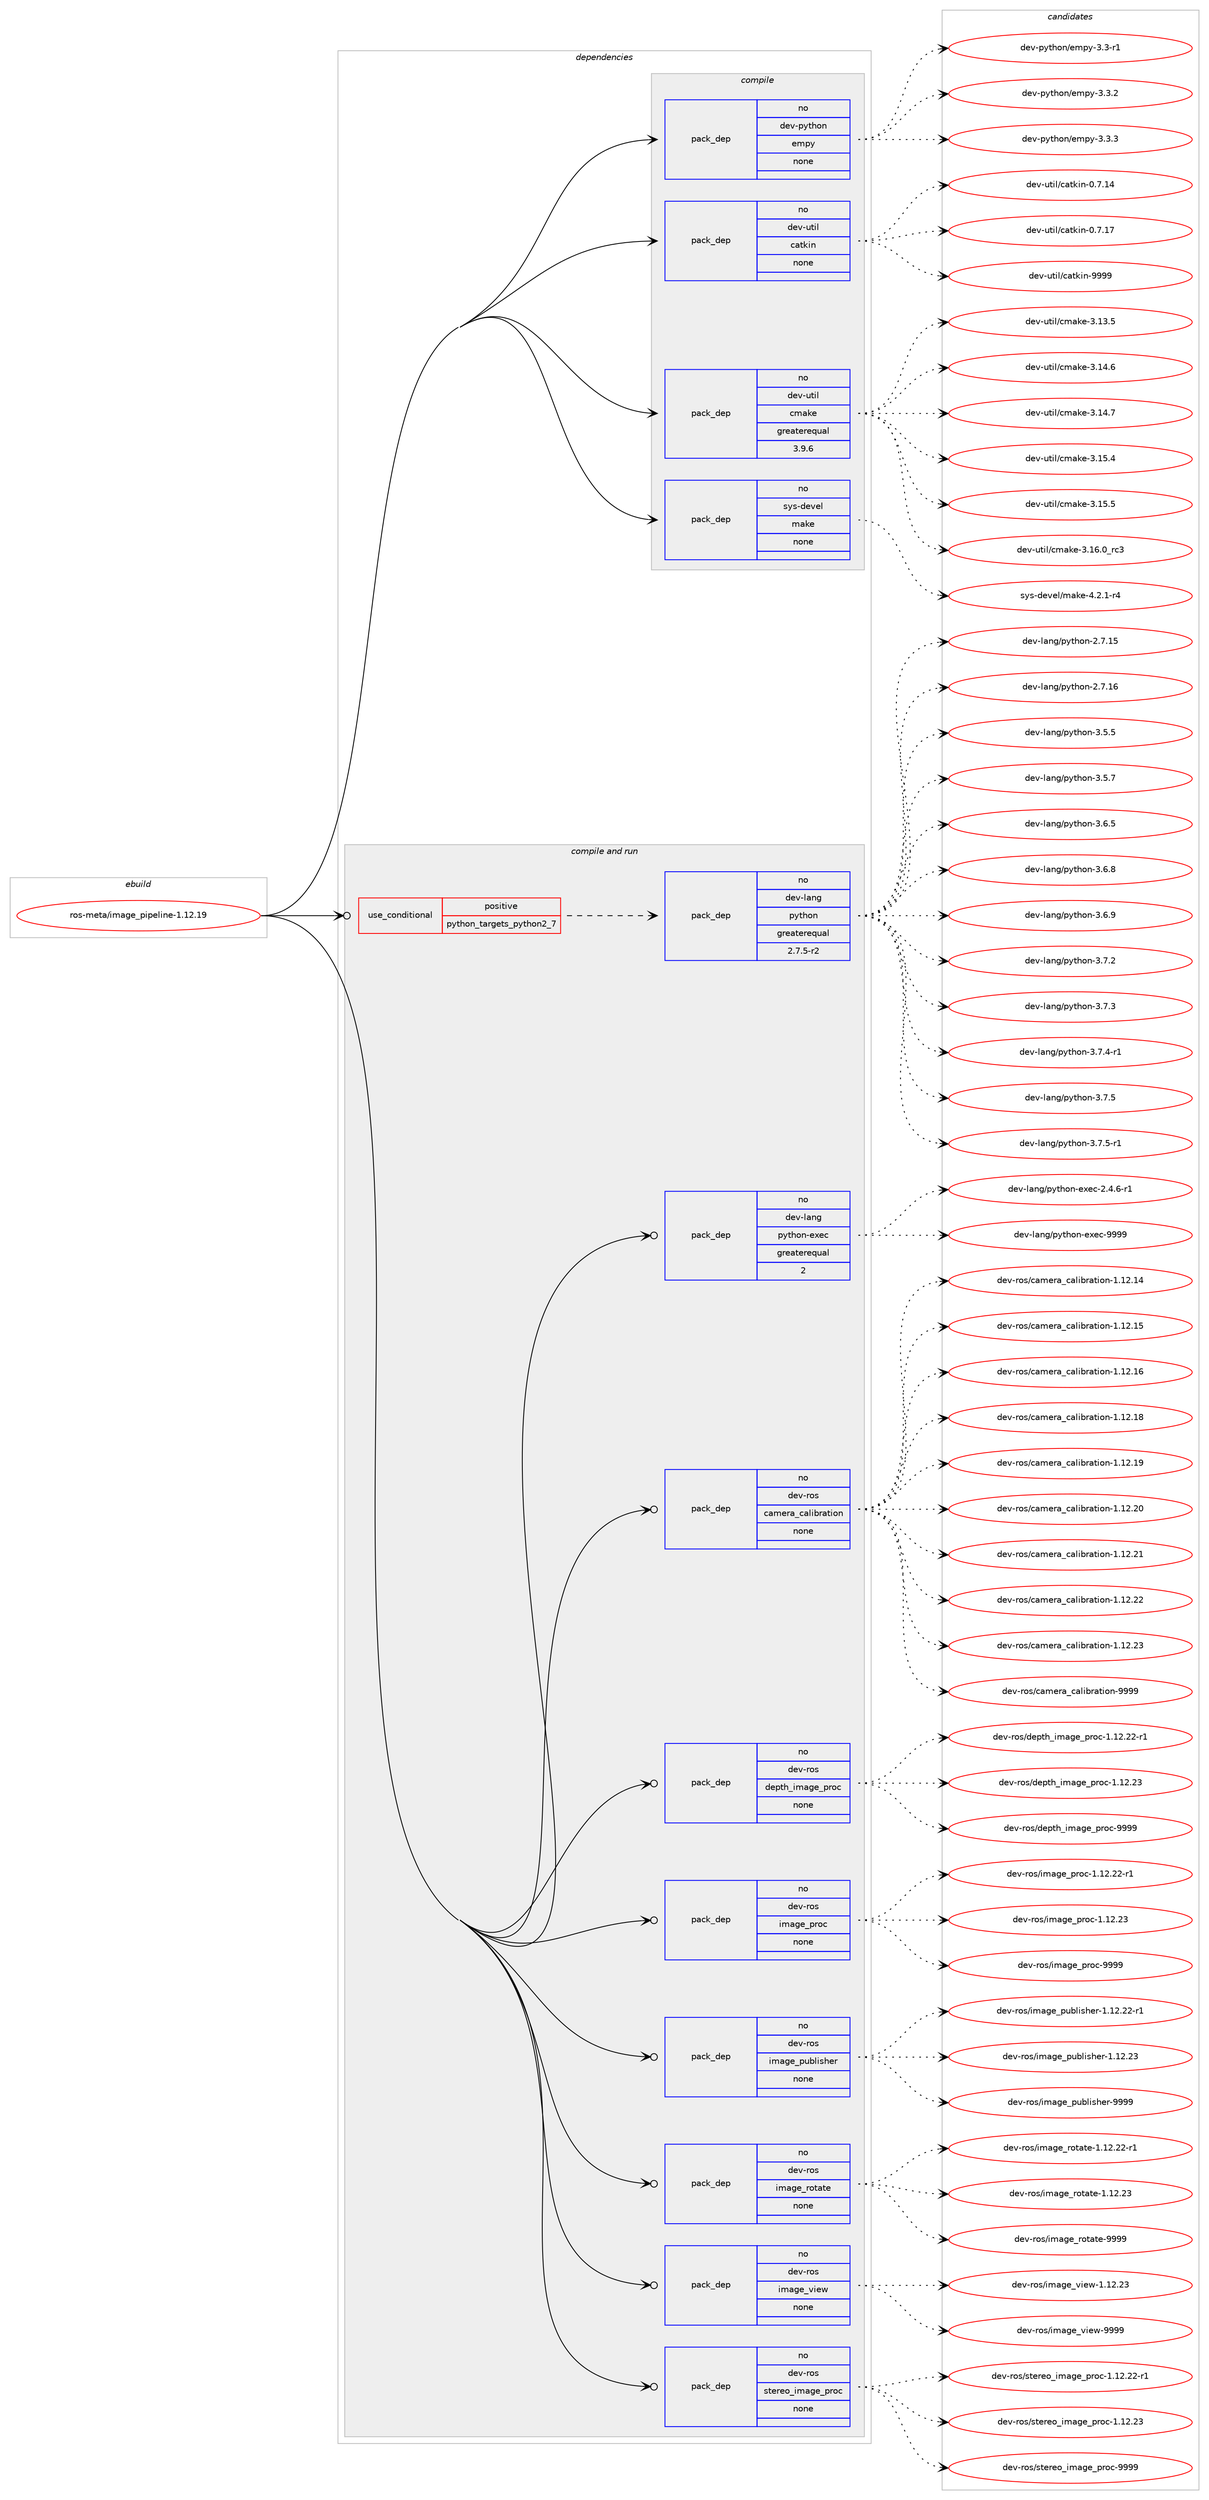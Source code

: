 digraph prolog {

# *************
# Graph options
# *************

newrank=true;
concentrate=true;
compound=true;
graph [rankdir=LR,fontname=Helvetica,fontsize=10,ranksep=1.5];#, ranksep=2.5, nodesep=0.2];
edge  [arrowhead=vee];
node  [fontname=Helvetica,fontsize=10];

# **********
# The ebuild
# **********

subgraph cluster_leftcol {
color=gray;
rank=same;
label=<<i>ebuild</i>>;
id [label="ros-meta/image_pipeline-1.12.19", color=red, width=4, href="../ros-meta/image_pipeline-1.12.19.svg"];
}

# ****************
# The dependencies
# ****************

subgraph cluster_midcol {
color=gray;
label=<<i>dependencies</i>>;
subgraph cluster_compile {
fillcolor="#eeeeee";
style=filled;
label=<<i>compile</i>>;
subgraph pack625614 {
dependency846926 [label=<<TABLE BORDER="0" CELLBORDER="1" CELLSPACING="0" CELLPADDING="4" WIDTH="220"><TR><TD ROWSPAN="6" CELLPADDING="30">pack_dep</TD></TR><TR><TD WIDTH="110">no</TD></TR><TR><TD>dev-python</TD></TR><TR><TD>empy</TD></TR><TR><TD>none</TD></TR><TR><TD></TD></TR></TABLE>>, shape=none, color=blue];
}
id:e -> dependency846926:w [weight=20,style="solid",arrowhead="vee"];
subgraph pack625615 {
dependency846927 [label=<<TABLE BORDER="0" CELLBORDER="1" CELLSPACING="0" CELLPADDING="4" WIDTH="220"><TR><TD ROWSPAN="6" CELLPADDING="30">pack_dep</TD></TR><TR><TD WIDTH="110">no</TD></TR><TR><TD>dev-util</TD></TR><TR><TD>catkin</TD></TR><TR><TD>none</TD></TR><TR><TD></TD></TR></TABLE>>, shape=none, color=blue];
}
id:e -> dependency846927:w [weight=20,style="solid",arrowhead="vee"];
subgraph pack625616 {
dependency846928 [label=<<TABLE BORDER="0" CELLBORDER="1" CELLSPACING="0" CELLPADDING="4" WIDTH="220"><TR><TD ROWSPAN="6" CELLPADDING="30">pack_dep</TD></TR><TR><TD WIDTH="110">no</TD></TR><TR><TD>dev-util</TD></TR><TR><TD>cmake</TD></TR><TR><TD>greaterequal</TD></TR><TR><TD>3.9.6</TD></TR></TABLE>>, shape=none, color=blue];
}
id:e -> dependency846928:w [weight=20,style="solid",arrowhead="vee"];
subgraph pack625617 {
dependency846929 [label=<<TABLE BORDER="0" CELLBORDER="1" CELLSPACING="0" CELLPADDING="4" WIDTH="220"><TR><TD ROWSPAN="6" CELLPADDING="30">pack_dep</TD></TR><TR><TD WIDTH="110">no</TD></TR><TR><TD>sys-devel</TD></TR><TR><TD>make</TD></TR><TR><TD>none</TD></TR><TR><TD></TD></TR></TABLE>>, shape=none, color=blue];
}
id:e -> dependency846929:w [weight=20,style="solid",arrowhead="vee"];
}
subgraph cluster_compileandrun {
fillcolor="#eeeeee";
style=filled;
label=<<i>compile and run</i>>;
subgraph cond206378 {
dependency846930 [label=<<TABLE BORDER="0" CELLBORDER="1" CELLSPACING="0" CELLPADDING="4"><TR><TD ROWSPAN="3" CELLPADDING="10">use_conditional</TD></TR><TR><TD>positive</TD></TR><TR><TD>python_targets_python2_7</TD></TR></TABLE>>, shape=none, color=red];
subgraph pack625618 {
dependency846931 [label=<<TABLE BORDER="0" CELLBORDER="1" CELLSPACING="0" CELLPADDING="4" WIDTH="220"><TR><TD ROWSPAN="6" CELLPADDING="30">pack_dep</TD></TR><TR><TD WIDTH="110">no</TD></TR><TR><TD>dev-lang</TD></TR><TR><TD>python</TD></TR><TR><TD>greaterequal</TD></TR><TR><TD>2.7.5-r2</TD></TR></TABLE>>, shape=none, color=blue];
}
dependency846930:e -> dependency846931:w [weight=20,style="dashed",arrowhead="vee"];
}
id:e -> dependency846930:w [weight=20,style="solid",arrowhead="odotvee"];
subgraph pack625619 {
dependency846932 [label=<<TABLE BORDER="0" CELLBORDER="1" CELLSPACING="0" CELLPADDING="4" WIDTH="220"><TR><TD ROWSPAN="6" CELLPADDING="30">pack_dep</TD></TR><TR><TD WIDTH="110">no</TD></TR><TR><TD>dev-lang</TD></TR><TR><TD>python-exec</TD></TR><TR><TD>greaterequal</TD></TR><TR><TD>2</TD></TR></TABLE>>, shape=none, color=blue];
}
id:e -> dependency846932:w [weight=20,style="solid",arrowhead="odotvee"];
subgraph pack625620 {
dependency846933 [label=<<TABLE BORDER="0" CELLBORDER="1" CELLSPACING="0" CELLPADDING="4" WIDTH="220"><TR><TD ROWSPAN="6" CELLPADDING="30">pack_dep</TD></TR><TR><TD WIDTH="110">no</TD></TR><TR><TD>dev-ros</TD></TR><TR><TD>camera_calibration</TD></TR><TR><TD>none</TD></TR><TR><TD></TD></TR></TABLE>>, shape=none, color=blue];
}
id:e -> dependency846933:w [weight=20,style="solid",arrowhead="odotvee"];
subgraph pack625621 {
dependency846934 [label=<<TABLE BORDER="0" CELLBORDER="1" CELLSPACING="0" CELLPADDING="4" WIDTH="220"><TR><TD ROWSPAN="6" CELLPADDING="30">pack_dep</TD></TR><TR><TD WIDTH="110">no</TD></TR><TR><TD>dev-ros</TD></TR><TR><TD>depth_image_proc</TD></TR><TR><TD>none</TD></TR><TR><TD></TD></TR></TABLE>>, shape=none, color=blue];
}
id:e -> dependency846934:w [weight=20,style="solid",arrowhead="odotvee"];
subgraph pack625622 {
dependency846935 [label=<<TABLE BORDER="0" CELLBORDER="1" CELLSPACING="0" CELLPADDING="4" WIDTH="220"><TR><TD ROWSPAN="6" CELLPADDING="30">pack_dep</TD></TR><TR><TD WIDTH="110">no</TD></TR><TR><TD>dev-ros</TD></TR><TR><TD>image_proc</TD></TR><TR><TD>none</TD></TR><TR><TD></TD></TR></TABLE>>, shape=none, color=blue];
}
id:e -> dependency846935:w [weight=20,style="solid",arrowhead="odotvee"];
subgraph pack625623 {
dependency846936 [label=<<TABLE BORDER="0" CELLBORDER="1" CELLSPACING="0" CELLPADDING="4" WIDTH="220"><TR><TD ROWSPAN="6" CELLPADDING="30">pack_dep</TD></TR><TR><TD WIDTH="110">no</TD></TR><TR><TD>dev-ros</TD></TR><TR><TD>image_publisher</TD></TR><TR><TD>none</TD></TR><TR><TD></TD></TR></TABLE>>, shape=none, color=blue];
}
id:e -> dependency846936:w [weight=20,style="solid",arrowhead="odotvee"];
subgraph pack625624 {
dependency846937 [label=<<TABLE BORDER="0" CELLBORDER="1" CELLSPACING="0" CELLPADDING="4" WIDTH="220"><TR><TD ROWSPAN="6" CELLPADDING="30">pack_dep</TD></TR><TR><TD WIDTH="110">no</TD></TR><TR><TD>dev-ros</TD></TR><TR><TD>image_rotate</TD></TR><TR><TD>none</TD></TR><TR><TD></TD></TR></TABLE>>, shape=none, color=blue];
}
id:e -> dependency846937:w [weight=20,style="solid",arrowhead="odotvee"];
subgraph pack625625 {
dependency846938 [label=<<TABLE BORDER="0" CELLBORDER="1" CELLSPACING="0" CELLPADDING="4" WIDTH="220"><TR><TD ROWSPAN="6" CELLPADDING="30">pack_dep</TD></TR><TR><TD WIDTH="110">no</TD></TR><TR><TD>dev-ros</TD></TR><TR><TD>image_view</TD></TR><TR><TD>none</TD></TR><TR><TD></TD></TR></TABLE>>, shape=none, color=blue];
}
id:e -> dependency846938:w [weight=20,style="solid",arrowhead="odotvee"];
subgraph pack625626 {
dependency846939 [label=<<TABLE BORDER="0" CELLBORDER="1" CELLSPACING="0" CELLPADDING="4" WIDTH="220"><TR><TD ROWSPAN="6" CELLPADDING="30">pack_dep</TD></TR><TR><TD WIDTH="110">no</TD></TR><TR><TD>dev-ros</TD></TR><TR><TD>stereo_image_proc</TD></TR><TR><TD>none</TD></TR><TR><TD></TD></TR></TABLE>>, shape=none, color=blue];
}
id:e -> dependency846939:w [weight=20,style="solid",arrowhead="odotvee"];
}
subgraph cluster_run {
fillcolor="#eeeeee";
style=filled;
label=<<i>run</i>>;
}
}

# **************
# The candidates
# **************

subgraph cluster_choices {
rank=same;
color=gray;
label=<<i>candidates</i>>;

subgraph choice625614 {
color=black;
nodesep=1;
choice1001011184511212111610411111047101109112121455146514511449 [label="dev-python/empy-3.3-r1", color=red, width=4,href="../dev-python/empy-3.3-r1.svg"];
choice1001011184511212111610411111047101109112121455146514650 [label="dev-python/empy-3.3.2", color=red, width=4,href="../dev-python/empy-3.3.2.svg"];
choice1001011184511212111610411111047101109112121455146514651 [label="dev-python/empy-3.3.3", color=red, width=4,href="../dev-python/empy-3.3.3.svg"];
dependency846926:e -> choice1001011184511212111610411111047101109112121455146514511449:w [style=dotted,weight="100"];
dependency846926:e -> choice1001011184511212111610411111047101109112121455146514650:w [style=dotted,weight="100"];
dependency846926:e -> choice1001011184511212111610411111047101109112121455146514651:w [style=dotted,weight="100"];
}
subgraph choice625615 {
color=black;
nodesep=1;
choice1001011184511711610510847999711610710511045484655464952 [label="dev-util/catkin-0.7.14", color=red, width=4,href="../dev-util/catkin-0.7.14.svg"];
choice1001011184511711610510847999711610710511045484655464955 [label="dev-util/catkin-0.7.17", color=red, width=4,href="../dev-util/catkin-0.7.17.svg"];
choice100101118451171161051084799971161071051104557575757 [label="dev-util/catkin-9999", color=red, width=4,href="../dev-util/catkin-9999.svg"];
dependency846927:e -> choice1001011184511711610510847999711610710511045484655464952:w [style=dotted,weight="100"];
dependency846927:e -> choice1001011184511711610510847999711610710511045484655464955:w [style=dotted,weight="100"];
dependency846927:e -> choice100101118451171161051084799971161071051104557575757:w [style=dotted,weight="100"];
}
subgraph choice625616 {
color=black;
nodesep=1;
choice1001011184511711610510847991099710710145514649514653 [label="dev-util/cmake-3.13.5", color=red, width=4,href="../dev-util/cmake-3.13.5.svg"];
choice1001011184511711610510847991099710710145514649524654 [label="dev-util/cmake-3.14.6", color=red, width=4,href="../dev-util/cmake-3.14.6.svg"];
choice1001011184511711610510847991099710710145514649524655 [label="dev-util/cmake-3.14.7", color=red, width=4,href="../dev-util/cmake-3.14.7.svg"];
choice1001011184511711610510847991099710710145514649534652 [label="dev-util/cmake-3.15.4", color=red, width=4,href="../dev-util/cmake-3.15.4.svg"];
choice1001011184511711610510847991099710710145514649534653 [label="dev-util/cmake-3.15.5", color=red, width=4,href="../dev-util/cmake-3.15.5.svg"];
choice1001011184511711610510847991099710710145514649544648951149951 [label="dev-util/cmake-3.16.0_rc3", color=red, width=4,href="../dev-util/cmake-3.16.0_rc3.svg"];
dependency846928:e -> choice1001011184511711610510847991099710710145514649514653:w [style=dotted,weight="100"];
dependency846928:e -> choice1001011184511711610510847991099710710145514649524654:w [style=dotted,weight="100"];
dependency846928:e -> choice1001011184511711610510847991099710710145514649524655:w [style=dotted,weight="100"];
dependency846928:e -> choice1001011184511711610510847991099710710145514649534652:w [style=dotted,weight="100"];
dependency846928:e -> choice1001011184511711610510847991099710710145514649534653:w [style=dotted,weight="100"];
dependency846928:e -> choice1001011184511711610510847991099710710145514649544648951149951:w [style=dotted,weight="100"];
}
subgraph choice625617 {
color=black;
nodesep=1;
choice1151211154510010111810110847109971071014552465046494511452 [label="sys-devel/make-4.2.1-r4", color=red, width=4,href="../sys-devel/make-4.2.1-r4.svg"];
dependency846929:e -> choice1151211154510010111810110847109971071014552465046494511452:w [style=dotted,weight="100"];
}
subgraph choice625618 {
color=black;
nodesep=1;
choice10010111845108971101034711212111610411111045504655464953 [label="dev-lang/python-2.7.15", color=red, width=4,href="../dev-lang/python-2.7.15.svg"];
choice10010111845108971101034711212111610411111045504655464954 [label="dev-lang/python-2.7.16", color=red, width=4,href="../dev-lang/python-2.7.16.svg"];
choice100101118451089711010347112121116104111110455146534653 [label="dev-lang/python-3.5.5", color=red, width=4,href="../dev-lang/python-3.5.5.svg"];
choice100101118451089711010347112121116104111110455146534655 [label="dev-lang/python-3.5.7", color=red, width=4,href="../dev-lang/python-3.5.7.svg"];
choice100101118451089711010347112121116104111110455146544653 [label="dev-lang/python-3.6.5", color=red, width=4,href="../dev-lang/python-3.6.5.svg"];
choice100101118451089711010347112121116104111110455146544656 [label="dev-lang/python-3.6.8", color=red, width=4,href="../dev-lang/python-3.6.8.svg"];
choice100101118451089711010347112121116104111110455146544657 [label="dev-lang/python-3.6.9", color=red, width=4,href="../dev-lang/python-3.6.9.svg"];
choice100101118451089711010347112121116104111110455146554650 [label="dev-lang/python-3.7.2", color=red, width=4,href="../dev-lang/python-3.7.2.svg"];
choice100101118451089711010347112121116104111110455146554651 [label="dev-lang/python-3.7.3", color=red, width=4,href="../dev-lang/python-3.7.3.svg"];
choice1001011184510897110103471121211161041111104551465546524511449 [label="dev-lang/python-3.7.4-r1", color=red, width=4,href="../dev-lang/python-3.7.4-r1.svg"];
choice100101118451089711010347112121116104111110455146554653 [label="dev-lang/python-3.7.5", color=red, width=4,href="../dev-lang/python-3.7.5.svg"];
choice1001011184510897110103471121211161041111104551465546534511449 [label="dev-lang/python-3.7.5-r1", color=red, width=4,href="../dev-lang/python-3.7.5-r1.svg"];
dependency846931:e -> choice10010111845108971101034711212111610411111045504655464953:w [style=dotted,weight="100"];
dependency846931:e -> choice10010111845108971101034711212111610411111045504655464954:w [style=dotted,weight="100"];
dependency846931:e -> choice100101118451089711010347112121116104111110455146534653:w [style=dotted,weight="100"];
dependency846931:e -> choice100101118451089711010347112121116104111110455146534655:w [style=dotted,weight="100"];
dependency846931:e -> choice100101118451089711010347112121116104111110455146544653:w [style=dotted,weight="100"];
dependency846931:e -> choice100101118451089711010347112121116104111110455146544656:w [style=dotted,weight="100"];
dependency846931:e -> choice100101118451089711010347112121116104111110455146544657:w [style=dotted,weight="100"];
dependency846931:e -> choice100101118451089711010347112121116104111110455146554650:w [style=dotted,weight="100"];
dependency846931:e -> choice100101118451089711010347112121116104111110455146554651:w [style=dotted,weight="100"];
dependency846931:e -> choice1001011184510897110103471121211161041111104551465546524511449:w [style=dotted,weight="100"];
dependency846931:e -> choice100101118451089711010347112121116104111110455146554653:w [style=dotted,weight="100"];
dependency846931:e -> choice1001011184510897110103471121211161041111104551465546534511449:w [style=dotted,weight="100"];
}
subgraph choice625619 {
color=black;
nodesep=1;
choice10010111845108971101034711212111610411111045101120101994550465246544511449 [label="dev-lang/python-exec-2.4.6-r1", color=red, width=4,href="../dev-lang/python-exec-2.4.6-r1.svg"];
choice10010111845108971101034711212111610411111045101120101994557575757 [label="dev-lang/python-exec-9999", color=red, width=4,href="../dev-lang/python-exec-9999.svg"];
dependency846932:e -> choice10010111845108971101034711212111610411111045101120101994550465246544511449:w [style=dotted,weight="100"];
dependency846932:e -> choice10010111845108971101034711212111610411111045101120101994557575757:w [style=dotted,weight="100"];
}
subgraph choice625620 {
color=black;
nodesep=1;
choice100101118451141111154799971091011149795999710810598114971161051111104549464950464952 [label="dev-ros/camera_calibration-1.12.14", color=red, width=4,href="../dev-ros/camera_calibration-1.12.14.svg"];
choice100101118451141111154799971091011149795999710810598114971161051111104549464950464953 [label="dev-ros/camera_calibration-1.12.15", color=red, width=4,href="../dev-ros/camera_calibration-1.12.15.svg"];
choice100101118451141111154799971091011149795999710810598114971161051111104549464950464954 [label="dev-ros/camera_calibration-1.12.16", color=red, width=4,href="../dev-ros/camera_calibration-1.12.16.svg"];
choice100101118451141111154799971091011149795999710810598114971161051111104549464950464956 [label="dev-ros/camera_calibration-1.12.18", color=red, width=4,href="../dev-ros/camera_calibration-1.12.18.svg"];
choice100101118451141111154799971091011149795999710810598114971161051111104549464950464957 [label="dev-ros/camera_calibration-1.12.19", color=red, width=4,href="../dev-ros/camera_calibration-1.12.19.svg"];
choice100101118451141111154799971091011149795999710810598114971161051111104549464950465048 [label="dev-ros/camera_calibration-1.12.20", color=red, width=4,href="../dev-ros/camera_calibration-1.12.20.svg"];
choice100101118451141111154799971091011149795999710810598114971161051111104549464950465049 [label="dev-ros/camera_calibration-1.12.21", color=red, width=4,href="../dev-ros/camera_calibration-1.12.21.svg"];
choice100101118451141111154799971091011149795999710810598114971161051111104549464950465050 [label="dev-ros/camera_calibration-1.12.22", color=red, width=4,href="../dev-ros/camera_calibration-1.12.22.svg"];
choice100101118451141111154799971091011149795999710810598114971161051111104549464950465051 [label="dev-ros/camera_calibration-1.12.23", color=red, width=4,href="../dev-ros/camera_calibration-1.12.23.svg"];
choice100101118451141111154799971091011149795999710810598114971161051111104557575757 [label="dev-ros/camera_calibration-9999", color=red, width=4,href="../dev-ros/camera_calibration-9999.svg"];
dependency846933:e -> choice100101118451141111154799971091011149795999710810598114971161051111104549464950464952:w [style=dotted,weight="100"];
dependency846933:e -> choice100101118451141111154799971091011149795999710810598114971161051111104549464950464953:w [style=dotted,weight="100"];
dependency846933:e -> choice100101118451141111154799971091011149795999710810598114971161051111104549464950464954:w [style=dotted,weight="100"];
dependency846933:e -> choice100101118451141111154799971091011149795999710810598114971161051111104549464950464956:w [style=dotted,weight="100"];
dependency846933:e -> choice100101118451141111154799971091011149795999710810598114971161051111104549464950464957:w [style=dotted,weight="100"];
dependency846933:e -> choice100101118451141111154799971091011149795999710810598114971161051111104549464950465048:w [style=dotted,weight="100"];
dependency846933:e -> choice100101118451141111154799971091011149795999710810598114971161051111104549464950465049:w [style=dotted,weight="100"];
dependency846933:e -> choice100101118451141111154799971091011149795999710810598114971161051111104549464950465050:w [style=dotted,weight="100"];
dependency846933:e -> choice100101118451141111154799971091011149795999710810598114971161051111104549464950465051:w [style=dotted,weight="100"];
dependency846933:e -> choice100101118451141111154799971091011149795999710810598114971161051111104557575757:w [style=dotted,weight="100"];
}
subgraph choice625621 {
color=black;
nodesep=1;
choice10010111845114111115471001011121161049510510997103101951121141119945494649504650504511449 [label="dev-ros/depth_image_proc-1.12.22-r1", color=red, width=4,href="../dev-ros/depth_image_proc-1.12.22-r1.svg"];
choice1001011184511411111547100101112116104951051099710310195112114111994549464950465051 [label="dev-ros/depth_image_proc-1.12.23", color=red, width=4,href="../dev-ros/depth_image_proc-1.12.23.svg"];
choice1001011184511411111547100101112116104951051099710310195112114111994557575757 [label="dev-ros/depth_image_proc-9999", color=red, width=4,href="../dev-ros/depth_image_proc-9999.svg"];
dependency846934:e -> choice10010111845114111115471001011121161049510510997103101951121141119945494649504650504511449:w [style=dotted,weight="100"];
dependency846934:e -> choice1001011184511411111547100101112116104951051099710310195112114111994549464950465051:w [style=dotted,weight="100"];
dependency846934:e -> choice1001011184511411111547100101112116104951051099710310195112114111994557575757:w [style=dotted,weight="100"];
}
subgraph choice625622 {
color=black;
nodesep=1;
choice100101118451141111154710510997103101951121141119945494649504650504511449 [label="dev-ros/image_proc-1.12.22-r1", color=red, width=4,href="../dev-ros/image_proc-1.12.22-r1.svg"];
choice10010111845114111115471051099710310195112114111994549464950465051 [label="dev-ros/image_proc-1.12.23", color=red, width=4,href="../dev-ros/image_proc-1.12.23.svg"];
choice10010111845114111115471051099710310195112114111994557575757 [label="dev-ros/image_proc-9999", color=red, width=4,href="../dev-ros/image_proc-9999.svg"];
dependency846935:e -> choice100101118451141111154710510997103101951121141119945494649504650504511449:w [style=dotted,weight="100"];
dependency846935:e -> choice10010111845114111115471051099710310195112114111994549464950465051:w [style=dotted,weight="100"];
dependency846935:e -> choice10010111845114111115471051099710310195112114111994557575757:w [style=dotted,weight="100"];
}
subgraph choice625623 {
color=black;
nodesep=1;
choice100101118451141111154710510997103101951121179810810511510410111445494649504650504511449 [label="dev-ros/image_publisher-1.12.22-r1", color=red, width=4,href="../dev-ros/image_publisher-1.12.22-r1.svg"];
choice10010111845114111115471051099710310195112117981081051151041011144549464950465051 [label="dev-ros/image_publisher-1.12.23", color=red, width=4,href="../dev-ros/image_publisher-1.12.23.svg"];
choice10010111845114111115471051099710310195112117981081051151041011144557575757 [label="dev-ros/image_publisher-9999", color=red, width=4,href="../dev-ros/image_publisher-9999.svg"];
dependency846936:e -> choice100101118451141111154710510997103101951121179810810511510410111445494649504650504511449:w [style=dotted,weight="100"];
dependency846936:e -> choice10010111845114111115471051099710310195112117981081051151041011144549464950465051:w [style=dotted,weight="100"];
dependency846936:e -> choice10010111845114111115471051099710310195112117981081051151041011144557575757:w [style=dotted,weight="100"];
}
subgraph choice625624 {
color=black;
nodesep=1;
choice100101118451141111154710510997103101951141111169711610145494649504650504511449 [label="dev-ros/image_rotate-1.12.22-r1", color=red, width=4,href="../dev-ros/image_rotate-1.12.22-r1.svg"];
choice10010111845114111115471051099710310195114111116971161014549464950465051 [label="dev-ros/image_rotate-1.12.23", color=red, width=4,href="../dev-ros/image_rotate-1.12.23.svg"];
choice10010111845114111115471051099710310195114111116971161014557575757 [label="dev-ros/image_rotate-9999", color=red, width=4,href="../dev-ros/image_rotate-9999.svg"];
dependency846937:e -> choice100101118451141111154710510997103101951141111169711610145494649504650504511449:w [style=dotted,weight="100"];
dependency846937:e -> choice10010111845114111115471051099710310195114111116971161014549464950465051:w [style=dotted,weight="100"];
dependency846937:e -> choice10010111845114111115471051099710310195114111116971161014557575757:w [style=dotted,weight="100"];
}
subgraph choice625625 {
color=black;
nodesep=1;
choice100101118451141111154710510997103101951181051011194549464950465051 [label="dev-ros/image_view-1.12.23", color=red, width=4,href="../dev-ros/image_view-1.12.23.svg"];
choice100101118451141111154710510997103101951181051011194557575757 [label="dev-ros/image_view-9999", color=red, width=4,href="../dev-ros/image_view-9999.svg"];
dependency846938:e -> choice100101118451141111154710510997103101951181051011194549464950465051:w [style=dotted,weight="100"];
dependency846938:e -> choice100101118451141111154710510997103101951181051011194557575757:w [style=dotted,weight="100"];
}
subgraph choice625626 {
color=black;
nodesep=1;
choice10010111845114111115471151161011141011119510510997103101951121141119945494649504650504511449 [label="dev-ros/stereo_image_proc-1.12.22-r1", color=red, width=4,href="../dev-ros/stereo_image_proc-1.12.22-r1.svg"];
choice1001011184511411111547115116101114101111951051099710310195112114111994549464950465051 [label="dev-ros/stereo_image_proc-1.12.23", color=red, width=4,href="../dev-ros/stereo_image_proc-1.12.23.svg"];
choice1001011184511411111547115116101114101111951051099710310195112114111994557575757 [label="dev-ros/stereo_image_proc-9999", color=red, width=4,href="../dev-ros/stereo_image_proc-9999.svg"];
dependency846939:e -> choice10010111845114111115471151161011141011119510510997103101951121141119945494649504650504511449:w [style=dotted,weight="100"];
dependency846939:e -> choice1001011184511411111547115116101114101111951051099710310195112114111994549464950465051:w [style=dotted,weight="100"];
dependency846939:e -> choice1001011184511411111547115116101114101111951051099710310195112114111994557575757:w [style=dotted,weight="100"];
}
}

}
